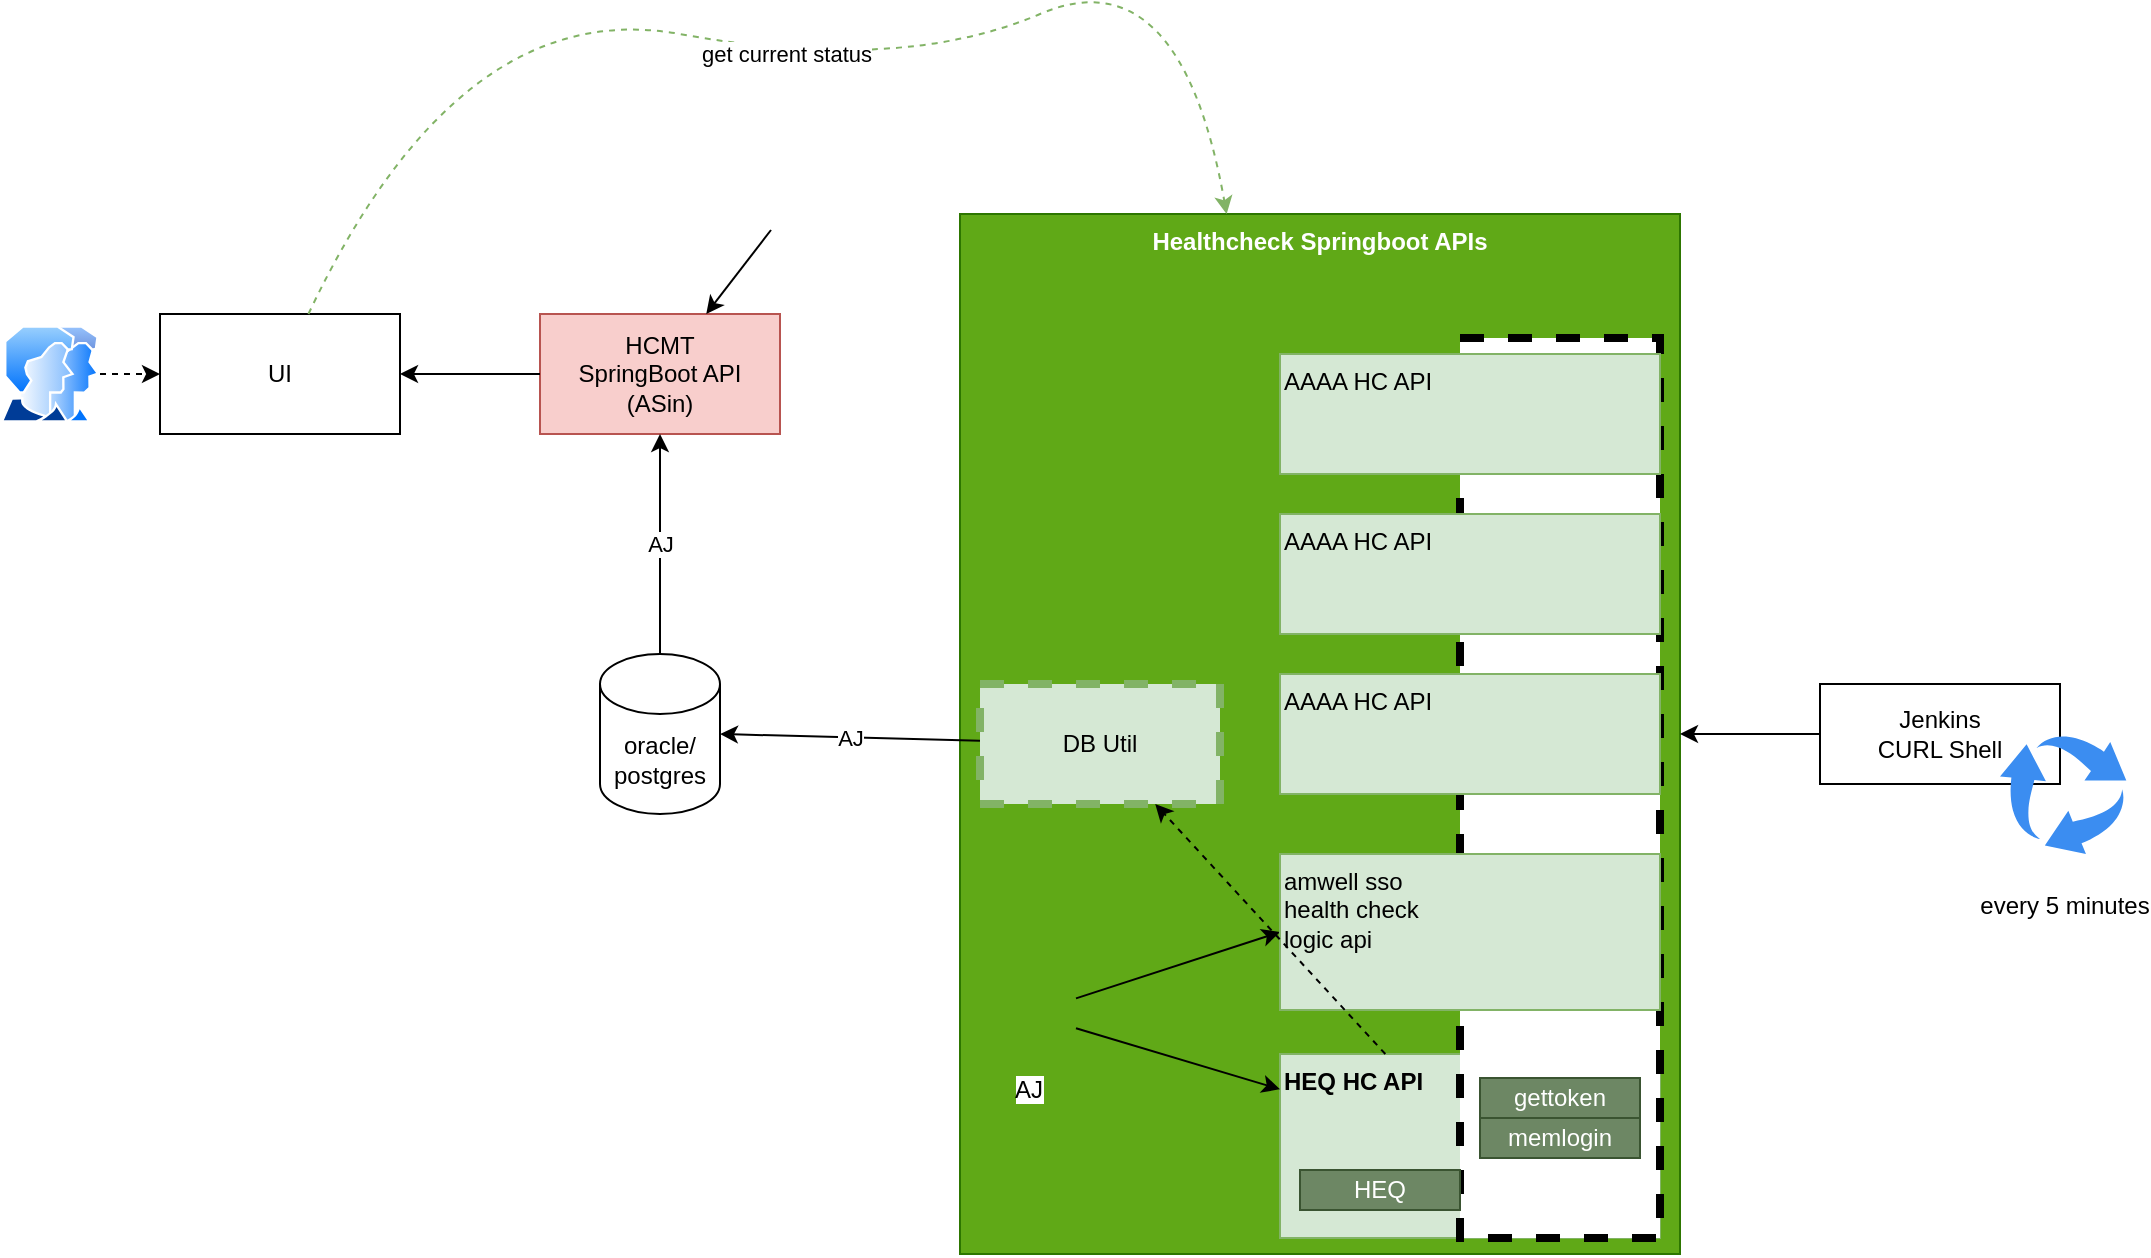 <mxfile version="17.1.3" type="github" pages="2">
  <diagram id="0L9Fg00umyLuJMHlyUDf" name="HCMT">
    <mxGraphModel dx="1974" dy="841" grid="1" gridSize="10" guides="1" tooltips="1" connect="1" arrows="1" fold="1" page="1" pageScale="1" pageWidth="850" pageHeight="1100" math="0" shadow="0">
      <root>
        <mxCell id="0" />
        <mxCell id="1" parent="0" />
        <mxCell id="rSeW_cTTSjzpE_r_Ttbj-1" value="UI" style="rounded=0;whiteSpace=wrap;html=1;" vertex="1" parent="1">
          <mxGeometry x="30" y="200" width="120" height="60" as="geometry" />
        </mxCell>
        <mxCell id="rSeW_cTTSjzpE_r_Ttbj-2" value="HCMT&lt;br&gt;SpringBoot API (ASin)" style="rounded=0;whiteSpace=wrap;html=1;fillColor=#f8cecc;strokeColor=#b85450;" vertex="1" parent="1">
          <mxGeometry x="220" y="200" width="120" height="60" as="geometry" />
        </mxCell>
        <mxCell id="rSeW_cTTSjzpE_r_Ttbj-3" value="Healthcheck Springboot APIs" style="rounded=0;whiteSpace=wrap;html=1;fillColor=#60a917;strokeColor=#2D7600;fontColor=#ffffff;verticalAlign=top;fontStyle=1" vertex="1" parent="1">
          <mxGeometry x="430" y="150" width="360" height="520" as="geometry" />
        </mxCell>
        <mxCell id="rSeW_cTTSjzpE_r_Ttbj-4" value="oracle/&lt;br&gt;postgres" style="shape=cylinder3;whiteSpace=wrap;html=1;boundedLbl=1;backgroundOutline=1;size=15;" vertex="1" parent="1">
          <mxGeometry x="250" y="370" width="60" height="80" as="geometry" />
        </mxCell>
        <mxCell id="rSeW_cTTSjzpE_r_Ttbj-6" value="HEQ HC API" style="rounded=0;whiteSpace=wrap;html=1;fillColor=#d5e8d4;strokeColor=#82b366;verticalAlign=top;align=left;fontStyle=1" vertex="1" parent="1">
          <mxGeometry x="590" y="570" width="190" height="92" as="geometry" />
        </mxCell>
        <mxCell id="rSeW_cTTSjzpE_r_Ttbj-10" value="Jenkins&lt;br&gt;CURL Shell" style="rounded=0;whiteSpace=wrap;html=1;" vertex="1" parent="1">
          <mxGeometry x="860" y="385" width="120" height="50" as="geometry" />
        </mxCell>
        <mxCell id="rSeW_cTTSjzpE_r_Ttbj-11" value="&lt;br&gt;&lt;br&gt;&lt;br&gt;&lt;br&gt;&lt;br&gt;every 5 minutes" style="sketch=0;html=1;aspect=fixed;strokeColor=none;shadow=0;align=center;verticalAlign=top;fillColor=#3B8DF1;shape=mxgraph.gcp2.arrow_cycle" vertex="1" parent="1">
          <mxGeometry x="950" y="410" width="63.16" height="60" as="geometry" />
        </mxCell>
        <mxCell id="rSeW_cTTSjzpE_r_Ttbj-12" value="" style="shape=image;html=1;verticalAlign=top;verticalLabelPosition=bottom;labelBackgroundColor=#ffffff;imageAspect=0;aspect=fixed;image=https://cdn4.iconfinder.com/data/icons/socialcones/508/Gitlab-128.png" vertex="1" parent="1">
          <mxGeometry x="330" y="110" width="48" height="48" as="geometry" />
        </mxCell>
        <mxCell id="rSeW_cTTSjzpE_r_Ttbj-13" value="" style="endArrow=classic;html=1;rounded=0;" edge="1" parent="1" source="rSeW_cTTSjzpE_r_Ttbj-12" target="rSeW_cTTSjzpE_r_Ttbj-2">
          <mxGeometry width="50" height="50" relative="1" as="geometry">
            <mxPoint x="400" y="430" as="sourcePoint" />
            <mxPoint x="450" y="380" as="targetPoint" />
          </mxGeometry>
        </mxCell>
        <mxCell id="rSeW_cTTSjzpE_r_Ttbj-14" value="AJ" style="shape=image;html=1;verticalAlign=top;verticalLabelPosition=bottom;labelBackgroundColor=#ffffff;imageAspect=0;aspect=fixed;image=https://cdn4.iconfinder.com/data/icons/socialcones/508/Gitlab-128.png" vertex="1" parent="1">
          <mxGeometry x="440" y="526" width="48" height="48" as="geometry" />
        </mxCell>
        <mxCell id="rSeW_cTTSjzpE_r_Ttbj-15" value="" style="endArrow=classic;html=1;rounded=0;" edge="1" parent="1" source="rSeW_cTTSjzpE_r_Ttbj-14" target="rSeW_cTTSjzpE_r_Ttbj-6">
          <mxGeometry width="50" height="50" relative="1" as="geometry">
            <mxPoint x="400" y="430" as="sourcePoint" />
            <mxPoint x="450" y="380" as="targetPoint" />
          </mxGeometry>
        </mxCell>
        <mxCell id="rSeW_cTTSjzpE_r_Ttbj-16" value="" style="endArrow=classic;html=1;rounded=0;entryX=0;entryY=0.5;entryDx=0;entryDy=0;" edge="1" parent="1" source="rSeW_cTTSjzpE_r_Ttbj-14" target="rSeW_cTTSjzpE_r_Ttbj-5">
          <mxGeometry width="50" height="50" relative="1" as="geometry">
            <mxPoint x="568" y="495.077" as="sourcePoint" />
            <mxPoint x="640" y="492.308" as="targetPoint" />
          </mxGeometry>
        </mxCell>
        <mxCell id="rSeW_cTTSjzpE_r_Ttbj-19" value="get current status" style="curved=1;endArrow=classic;html=1;rounded=0;fillColor=#d5e8d4;strokeColor=#82b366;dashed=1;" edge="1" parent="1" source="rSeW_cTTSjzpE_r_Ttbj-1" target="rSeW_cTTSjzpE_r_Ttbj-3">
          <mxGeometry width="50" height="50" relative="1" as="geometry">
            <mxPoint x="400" y="430" as="sourcePoint" />
            <mxPoint x="450" y="380" as="targetPoint" />
            <Array as="points">
              <mxPoint x="180" y="40" />
              <mxPoint x="400" y="80" />
              <mxPoint x="540" y="20" />
            </Array>
          </mxGeometry>
        </mxCell>
        <mxCell id="rSeW_cTTSjzpE_r_Ttbj-31" value="" style="rounded=0;whiteSpace=wrap;html=1;dashed=1;strokeWidth=4;" vertex="1" parent="1">
          <mxGeometry x="680" y="212" width="100" height="450" as="geometry" />
        </mxCell>
        <mxCell id="rSeW_cTTSjzpE_r_Ttbj-21" value="AJ" style="endArrow=classic;html=1;rounded=0;entryX=1;entryY=0.5;entryDx=0;entryDy=0;entryPerimeter=0;" edge="1" parent="1" source="rSeW_cTTSjzpE_r_Ttbj-34" target="rSeW_cTTSjzpE_r_Ttbj-4">
          <mxGeometry width="50" height="50" relative="1" as="geometry">
            <mxPoint x="400" y="430" as="sourcePoint" />
            <mxPoint x="450" y="380" as="targetPoint" />
          </mxGeometry>
        </mxCell>
        <mxCell id="rSeW_cTTSjzpE_r_Ttbj-22" value="" style="endArrow=classic;html=1;rounded=0;entryX=1;entryY=0.5;entryDx=0;entryDy=0;exitX=0;exitY=0.5;exitDx=0;exitDy=0;" edge="1" parent="1" source="rSeW_cTTSjzpE_r_Ttbj-10" target="rSeW_cTTSjzpE_r_Ttbj-3">
          <mxGeometry width="50" height="50" relative="1" as="geometry">
            <mxPoint x="400" y="430" as="sourcePoint" />
            <mxPoint x="450" y="380" as="targetPoint" />
          </mxGeometry>
        </mxCell>
        <mxCell id="rSeW_cTTSjzpE_r_Ttbj-23" value="AJ" style="endArrow=classic;html=1;rounded=0;" edge="1" parent="1" source="rSeW_cTTSjzpE_r_Ttbj-4" target="rSeW_cTTSjzpE_r_Ttbj-2">
          <mxGeometry width="50" height="50" relative="1" as="geometry">
            <mxPoint x="400" y="430" as="sourcePoint" />
            <mxPoint x="450" y="380" as="targetPoint" />
          </mxGeometry>
        </mxCell>
        <mxCell id="rSeW_cTTSjzpE_r_Ttbj-24" value="" style="endArrow=classic;html=1;rounded=0;entryX=1;entryY=0.5;entryDx=0;entryDy=0;exitX=0;exitY=0.5;exitDx=0;exitDy=0;" edge="1" parent="1" source="rSeW_cTTSjzpE_r_Ttbj-2" target="rSeW_cTTSjzpE_r_Ttbj-1">
          <mxGeometry width="50" height="50" relative="1" as="geometry">
            <mxPoint x="400" y="430" as="sourcePoint" />
            <mxPoint x="450" y="380" as="targetPoint" />
          </mxGeometry>
        </mxCell>
        <mxCell id="rSeW_cTTSjzpE_r_Ttbj-25" value="gettoken" style="rounded=0;whiteSpace=wrap;html=1;fillColor=#6d8764;fontColor=#ffffff;strokeColor=#3A5431;" vertex="1" parent="1">
          <mxGeometry x="690" y="582" width="80" height="20" as="geometry" />
        </mxCell>
        <mxCell id="rSeW_cTTSjzpE_r_Ttbj-26" value="memlogin" style="rounded=0;whiteSpace=wrap;html=1;fillColor=#6d8764;fontColor=#ffffff;strokeColor=#3A5431;" vertex="1" parent="1">
          <mxGeometry x="690" y="602" width="80" height="20" as="geometry" />
        </mxCell>
        <mxCell id="rSeW_cTTSjzpE_r_Ttbj-27" value="HEQ" style="rounded=0;whiteSpace=wrap;html=1;fillColor=#6d8764;fontColor=#ffffff;strokeColor=#3A5431;" vertex="1" parent="1">
          <mxGeometry x="600" y="628" width="80" height="20" as="geometry" />
        </mxCell>
        <mxCell id="rSeW_cTTSjzpE_r_Ttbj-29" value="AAAA HC API" style="rounded=0;whiteSpace=wrap;html=1;fillColor=#d5e8d4;strokeColor=#82b366;verticalAlign=top;align=left;" vertex="1" parent="1">
          <mxGeometry x="590" y="300" width="190" height="60" as="geometry" />
        </mxCell>
        <mxCell id="rSeW_cTTSjzpE_r_Ttbj-30" value="AAAA HC API" style="rounded=0;whiteSpace=wrap;html=1;fillColor=#d5e8d4;strokeColor=#82b366;verticalAlign=top;align=left;" vertex="1" parent="1">
          <mxGeometry x="590" y="220" width="190" height="60" as="geometry" />
        </mxCell>
        <mxCell id="rSeW_cTTSjzpE_r_Ttbj-32" value="" style="aspect=fixed;perimeter=ellipsePerimeter;html=1;align=center;shadow=0;dashed=0;spacingTop=3;image;image=img/lib/active_directory/user_accounts.svg;strokeWidth=4;fillColor=none;gradientColor=none;" vertex="1" parent="1">
          <mxGeometry x="-50" y="205.75" width="50" height="48.5" as="geometry" />
        </mxCell>
        <mxCell id="rSeW_cTTSjzpE_r_Ttbj-33" value="" style="endArrow=classic;html=1;rounded=0;dashed=1;" edge="1" parent="1" source="rSeW_cTTSjzpE_r_Ttbj-32" target="rSeW_cTTSjzpE_r_Ttbj-1">
          <mxGeometry width="50" height="50" relative="1" as="geometry">
            <mxPoint x="520" y="430" as="sourcePoint" />
            <mxPoint x="570" y="380" as="targetPoint" />
          </mxGeometry>
        </mxCell>
        <mxCell id="rSeW_cTTSjzpE_r_Ttbj-7" value="AAAA HC API" style="rounded=0;whiteSpace=wrap;html=1;fillColor=#d5e8d4;strokeColor=#82b366;verticalAlign=top;align=left;" vertex="1" parent="1">
          <mxGeometry x="590" y="380" width="190" height="60" as="geometry" />
        </mxCell>
        <mxCell id="rSeW_cTTSjzpE_r_Ttbj-5" value="amwell sso&amp;nbsp;&lt;br&gt;health check&lt;br&gt;logic api" style="rounded=0;whiteSpace=wrap;html=1;fillColor=#d5e8d4;strokeColor=#82b366;verticalAlign=top;align=left;" vertex="1" parent="1">
          <mxGeometry x="590" y="470" width="190" height="78" as="geometry" />
        </mxCell>
        <mxCell id="rSeW_cTTSjzpE_r_Ttbj-34" value="DB Util" style="rounded=0;whiteSpace=wrap;html=1;dashed=1;strokeWidth=4;fillColor=#d5e8d4;strokeColor=#82b366;" vertex="1" parent="1">
          <mxGeometry x="440" y="385" width="120" height="60" as="geometry" />
        </mxCell>
        <mxCell id="rSeW_cTTSjzpE_r_Ttbj-35" value="" style="endArrow=classic;html=1;rounded=0;dashed=1;" edge="1" parent="1" source="rSeW_cTTSjzpE_r_Ttbj-6" target="rSeW_cTTSjzpE_r_Ttbj-34">
          <mxGeometry width="50" height="50" relative="1" as="geometry">
            <mxPoint x="450" y="430" as="sourcePoint" />
            <mxPoint x="500" y="380" as="targetPoint" />
          </mxGeometry>
        </mxCell>
      </root>
    </mxGraphModel>
  </diagram>
  <diagram id="Mmxpbf1JdyFrKV1Dd0FB" name="LEMT">
    <mxGraphModel dx="1749" dy="673" grid="1" gridSize="10" guides="1" tooltips="1" connect="1" arrows="1" fold="1" page="1" pageScale="1" pageWidth="850" pageHeight="1100" math="0" shadow="0">
      <root>
        <mxCell id="bVva47EWJvNujpDzpb49-0" />
        <mxCell id="bVva47EWJvNujpDzpb49-1" parent="bVva47EWJvNujpDzpb49-0" />
        <mxCell id="bVva47EWJvNujpDzpb49-18" value="Py Simplifier" style="shape=process;whiteSpace=wrap;html=1;backgroundOutline=1;strokeWidth=1;fillColor=#dae8fc;verticalAlign=top;fontStyle=1;strokeColor=#6c8ebf;" vertex="1" parent="bVva47EWJvNujpDzpb49-1">
          <mxGeometry x="480" y="208.5" width="120" height="81.5" as="geometry" />
        </mxCell>
        <mxCell id="bVva47EWJvNujpDzpb49-2" value="UI" style="rounded=0;whiteSpace=wrap;html=1;strokeWidth=1;fillColor=none;gradientColor=none;verticalAlign=top;align=center;fontStyle=1" vertex="1" parent="bVva47EWJvNujpDzpb49-1">
          <mxGeometry x="-100" y="120" width="120" height="270" as="geometry" />
        </mxCell>
        <mxCell id="bVva47EWJvNujpDzpb49-3" value="Phython API" style="rounded=0;whiteSpace=wrap;html=1;strokeWidth=1;fillColor=none;gradientColor=none;verticalAlign=top;fontStyle=1" vertex="1" parent="bVva47EWJvNujpDzpb49-1">
          <mxGeometry x="80" y="120" width="120" height="270" as="geometry" />
        </mxCell>
        <mxCell id="bVva47EWJvNujpDzpb49-13" value="" style="sketch=0;pointerEvents=1;shadow=0;dashed=0;html=1;strokeColor=none;fillColor=#434445;aspect=fixed;labelPosition=center;verticalLabelPosition=bottom;verticalAlign=top;align=center;outlineConnect=0;shape=mxgraph.vvd.log_files;" vertex="1" parent="bVva47EWJvNujpDzpb49-1">
          <mxGeometry x="251" y="256.5" width="28" height="35" as="geometry" />
        </mxCell>
        <mxCell id="bVva47EWJvNujpDzpb49-14" value="" style="sketch=0;pointerEvents=1;shadow=0;dashed=0;html=1;strokeColor=none;fillColor=#434445;aspect=fixed;labelPosition=center;verticalLabelPosition=bottom;verticalAlign=top;align=center;outlineConnect=0;shape=mxgraph.vvd.log_files;" vertex="1" parent="bVva47EWJvNujpDzpb49-1">
          <mxGeometry x="291" y="291.5" width="28" height="35" as="geometry" />
        </mxCell>
        <mxCell id="bVva47EWJvNujpDzpb49-15" value="" style="sketch=0;pointerEvents=1;shadow=0;dashed=0;html=1;strokeColor=none;fillColor=#434445;aspect=fixed;labelPosition=center;verticalLabelPosition=bottom;verticalAlign=top;align=center;outlineConnect=0;shape=mxgraph.vvd.log_files;" vertex="1" parent="bVva47EWJvNujpDzpb49-1">
          <mxGeometry x="251" y="311.5" width="28" height="35" as="geometry" />
        </mxCell>
        <mxCell id="bVva47EWJvNujpDzpb49-16" value="" style="sketch=0;pointerEvents=1;shadow=0;dashed=0;html=1;strokeColor=none;fillColor=#434445;aspect=fixed;labelPosition=center;verticalLabelPosition=bottom;verticalAlign=top;align=center;outlineConnect=0;shape=mxgraph.vvd.log_files;" vertex="1" parent="bVva47EWJvNujpDzpb49-1">
          <mxGeometry x="291" y="349" width="28" height="35" as="geometry" />
        </mxCell>
        <mxCell id="bVva47EWJvNujpDzpb49-17" value="CRON&lt;br&gt;downloader" style="shape=process;whiteSpace=wrap;html=1;backgroundOutline=1;strokeWidth=1;fillColor=#d5e8d4;strokeColor=#82b366;" vertex="1" parent="bVva47EWJvNujpDzpb49-1">
          <mxGeometry x="480" y="290.75" width="120" height="60" as="geometry" />
        </mxCell>
        <mxCell id="bVva47EWJvNujpDzpb49-19" value="IIB Server" style="rounded=0;whiteSpace=wrap;html=1;strokeWidth=1;fillColor=none;gradientColor=none;verticalAlign=top;fontStyle=1" vertex="1" parent="bVva47EWJvNujpDzpb49-1">
          <mxGeometry x="710" y="125" width="100" height="210" as="geometry" />
        </mxCell>
        <mxCell id="bVva47EWJvNujpDzpb49-20" value="" style="sketch=0;pointerEvents=1;shadow=0;dashed=0;html=1;strokeColor=none;fillColor=#434445;aspect=fixed;labelPosition=center;verticalLabelPosition=bottom;verticalAlign=top;align=center;outlineConnect=0;shape=mxgraph.vvd.log_files;" vertex="1" parent="bVva47EWJvNujpDzpb49-1">
          <mxGeometry x="726" y="165" width="28" height="35" as="geometry" />
        </mxCell>
        <mxCell id="bVva47EWJvNujpDzpb49-21" value="" style="sketch=0;pointerEvents=1;shadow=0;dashed=0;html=1;strokeColor=none;fillColor=#434445;aspect=fixed;labelPosition=center;verticalLabelPosition=bottom;verticalAlign=top;align=center;outlineConnect=0;shape=mxgraph.vvd.log_files;" vertex="1" parent="bVva47EWJvNujpDzpb49-1">
          <mxGeometry x="766" y="200" width="28" height="35" as="geometry" />
        </mxCell>
        <mxCell id="bVva47EWJvNujpDzpb49-22" value="" style="sketch=0;pointerEvents=1;shadow=0;dashed=0;html=1;strokeColor=none;fillColor=#434445;aspect=fixed;labelPosition=center;verticalLabelPosition=bottom;verticalAlign=top;align=center;outlineConnect=0;shape=mxgraph.vvd.log_files;" vertex="1" parent="bVva47EWJvNujpDzpb49-1">
          <mxGeometry x="726" y="220" width="28" height="35" as="geometry" />
        </mxCell>
        <mxCell id="bVva47EWJvNujpDzpb49-23" value="" style="sketch=0;pointerEvents=1;shadow=0;dashed=0;html=1;strokeColor=none;fillColor=#434445;aspect=fixed;labelPosition=center;verticalLabelPosition=bottom;verticalAlign=top;align=center;outlineConnect=0;shape=mxgraph.vvd.log_files;" vertex="1" parent="bVva47EWJvNujpDzpb49-1">
          <mxGeometry x="766" y="257.5" width="28" height="35" as="geometry" />
        </mxCell>
        <mxCell id="bVva47EWJvNujpDzpb49-24" value="&lt;br&gt;&lt;br&gt;Every 15 minutes" style="sketch=0;html=1;aspect=fixed;strokeColor=none;shadow=0;align=center;verticalAlign=top;fillColor=#3B8DF1;shape=mxgraph.gcp2.arrow_cycle" vertex="1" parent="bVva47EWJvNujpDzpb49-1">
          <mxGeometry x="580" y="335" width="31.58" height="30" as="geometry" />
        </mxCell>
        <mxCell id="bVva47EWJvNujpDzpb49-25" value="" style="endArrow=classic;html=1;rounded=0;dashed=1;exitX=0;exitY=0.5;exitDx=0;exitDy=0;entryX=1;entryY=0.5;entryDx=0;entryDy=0;" edge="1" parent="bVva47EWJvNujpDzpb49-1" source="bVva47EWJvNujpDzpb49-19" target="bVva47EWJvNujpDzpb49-17">
          <mxGeometry width="50" height="50" relative="1" as="geometry">
            <mxPoint x="510" y="505" as="sourcePoint" />
            <mxPoint x="670" y="225" as="targetPoint" />
          </mxGeometry>
        </mxCell>
        <mxCell id="bVva47EWJvNujpDzpb49-26" value="" style="endArrow=classic;html=1;rounded=0;dashed=1;exitX=0;exitY=0.5;exitDx=0;exitDy=0;entryX=1;entryY=0.5;entryDx=0;entryDy=0;fillColor=#008a00;strokeColor=#005700;" edge="1" parent="bVva47EWJvNujpDzpb49-1" source="bVva47EWJvNujpDzpb49-17" target="TsjncPqA7fYqnxqj1fCa-0">
          <mxGeometry width="50" height="50" relative="1" as="geometry">
            <mxPoint x="690" y="245" as="sourcePoint" />
            <mxPoint x="650" y="240" as="targetPoint" />
          </mxGeometry>
        </mxCell>
        <mxCell id="bVva47EWJvNujpDzpb49-27" value="" style="endArrow=classic;html=1;rounded=0;dashed=1;exitX=0;exitY=0.5;exitDx=0;exitDy=0;entryX=1;entryY=0.5;entryDx=0;entryDy=0;fillColor=#0050ef;strokeColor=#001DBC;" edge="1" parent="bVva47EWJvNujpDzpb49-1" source="bVva47EWJvNujpDzpb49-18" target="bVva47EWJvNujpDzpb49-4">
          <mxGeometry width="50" height="50" relative="1" as="geometry">
            <mxPoint x="530" y="205" as="sourcePoint" />
            <mxPoint x="490" y="215" as="targetPoint" />
          </mxGeometry>
        </mxCell>
        <mxCell id="bVva47EWJvNujpDzpb49-28" value="" style="endArrow=classic;html=1;rounded=0;dashed=1;entryX=0;entryY=0.5;entryDx=0;entryDy=0;exitX=1;exitY=0.5;exitDx=0;exitDy=0;" edge="1" parent="bVva47EWJvNujpDzpb49-1" source="bVva47EWJvNujpDzpb49-36" target="bVva47EWJvNujpDzpb49-4">
          <mxGeometry width="50" height="50" relative="1" as="geometry">
            <mxPoint x="230" y="210" as="sourcePoint" />
            <mxPoint x="330" y="185" as="targetPoint" />
          </mxGeometry>
        </mxCell>
        <mxCell id="bVva47EWJvNujpDzpb49-29" value="" style="endArrow=classic;html=1;rounded=0;dashed=1;exitX=0;exitY=0.5;exitDx=0;exitDy=0;entryX=1;entryY=0.5;entryDx=0;entryDy=0;" edge="1" parent="bVva47EWJvNujpDzpb49-1" source="bVva47EWJvNujpDzpb49-37" target="bVva47EWJvNujpDzpb49-35">
          <mxGeometry width="50" height="50" relative="1" as="geometry">
            <mxPoint x="240" y="185" as="sourcePoint" />
            <mxPoint x="20" y="160" as="targetPoint" />
          </mxGeometry>
        </mxCell>
        <mxCell id="bVva47EWJvNujpDzpb49-31" value="" style="aspect=fixed;perimeter=ellipsePerimeter;html=1;align=center;shadow=0;dashed=0;spacingTop=3;image;image=img/lib/active_directory/user_accounts.svg;strokeWidth=1;fillColor=none;gradientColor=none;" vertex="1" parent="bVva47EWJvNujpDzpb49-1">
          <mxGeometry x="-220" y="230" width="50" height="48.5" as="geometry" />
        </mxCell>
        <mxCell id="bVva47EWJvNujpDzpb49-32" value="" style="endArrow=classic;html=1;rounded=0;dashed=1;exitX=1;exitY=0.5;exitDx=0;exitDy=0;entryX=0;entryY=0.5;entryDx=0;entryDy=0;" edge="1" parent="bVva47EWJvNujpDzpb49-1" source="bVva47EWJvNujpDzpb49-31" target="bVva47EWJvNujpDzpb49-2">
          <mxGeometry width="50" height="50" relative="1" as="geometry">
            <mxPoint x="460" y="450" as="sourcePoint" />
            <mxPoint x="510" y="400" as="targetPoint" />
          </mxGeometry>
        </mxCell>
        <mxCell id="bVva47EWJvNujpDzpb49-33" value="" style="endArrow=none;dashed=1;html=1;dashPattern=1 3;strokeWidth=2;rounded=0;" edge="1" parent="bVva47EWJvNujpDzpb49-1">
          <mxGeometry width="50" height="50" relative="1" as="geometry">
            <mxPoint x="380" y="402.5" as="sourcePoint" />
            <mxPoint x="380" y="32.5" as="targetPoint" />
          </mxGeometry>
        </mxCell>
        <mxCell id="bVva47EWJvNujpDzpb49-34" value="ERRor" style="rounded=0;whiteSpace=wrap;html=1;strokeWidth=1;fillColor=none;gradientColor=none;" vertex="1" parent="bVva47EWJvNujpDzpb49-1">
          <mxGeometry x="-90" y="155" width="100" height="60" as="geometry" />
        </mxCell>
        <mxCell id="bVva47EWJvNujpDzpb49-35" value="All (err+info)" style="rounded=0;whiteSpace=wrap;html=1;strokeWidth=1;fillColor=none;gradientColor=none;" vertex="1" parent="bVva47EWJvNujpDzpb49-1">
          <mxGeometry x="-90" y="230" width="100" height="60" as="geometry" />
        </mxCell>
        <mxCell id="bVva47EWJvNujpDzpb49-36" value="fetchError (userid, mess)" style="rounded=0;whiteSpace=wrap;html=1;strokeWidth=1;fillColor=none;gradientColor=none;" vertex="1" parent="bVva47EWJvNujpDzpb49-1">
          <mxGeometry x="90" y="155" width="100" height="60" as="geometry" />
        </mxCell>
        <mxCell id="bVva47EWJvNujpDzpb49-37" value="fetchAll (userid, mess)" style="rounded=0;whiteSpace=wrap;html=1;strokeWidth=1;fillColor=none;gradientColor=none;" vertex="1" parent="bVva47EWJvNujpDzpb49-1">
          <mxGeometry x="90" y="230" width="100" height="60" as="geometry" />
        </mxCell>
        <mxCell id="bVva47EWJvNujpDzpb49-38" value="" style="endArrow=classic;html=1;rounded=0;dashed=1;exitX=0;exitY=0.5;exitDx=0;exitDy=0;entryX=1;entryY=0.5;entryDx=0;entryDy=0;" edge="1" parent="bVva47EWJvNujpDzpb49-1" source="bVva47EWJvNujpDzpb49-36" target="bVva47EWJvNujpDzpb49-34">
          <mxGeometry width="50" height="50" relative="1" as="geometry">
            <mxPoint x="100" y="292.5" as="sourcePoint" />
            <mxPoint x="20" y="270" as="targetPoint" />
          </mxGeometry>
        </mxCell>
        <mxCell id="bVva47EWJvNujpDzpb49-41" value="" style="group" vertex="1" connectable="0" parent="bVva47EWJvNujpDzpb49-1">
          <mxGeometry x="240" y="120" width="90" height="120" as="geometry" />
        </mxCell>
        <mxCell id="bVva47EWJvNujpDzpb49-4" value="" style="rounded=0;whiteSpace=wrap;html=1;strokeWidth=1;fillColor=none;gradientColor=none;" vertex="1" parent="bVva47EWJvNujpDzpb49-41">
          <mxGeometry width="90" height="120" as="geometry" />
        </mxCell>
        <mxCell id="bVva47EWJvNujpDzpb49-5" value="" style="shape=image;html=1;verticalAlign=top;verticalLabelPosition=bottom;labelBackgroundColor=#ffffff;imageAspect=0;aspect=fixed;image=https://cdn1.iconfinder.com/data/icons/bootstrap-vol-3/16/filetype-csv-128.png;strokeWidth=1;fillColor=none;gradientColor=none;" vertex="1" parent="bVva47EWJvNujpDzpb49-41">
          <mxGeometry x="10" y="8.451" width="27.042" height="27.042" as="geometry" />
        </mxCell>
        <mxCell id="bVva47EWJvNujpDzpb49-6" value="" style="shape=image;html=1;verticalAlign=top;verticalLabelPosition=bottom;labelBackgroundColor=#ffffff;imageAspect=0;aspect=fixed;image=https://cdn1.iconfinder.com/data/icons/bootstrap-vol-3/16/filetype-csv-128.png;strokeWidth=1;fillColor=none;gradientColor=none;" vertex="1" parent="bVva47EWJvNujpDzpb49-41">
          <mxGeometry x="10" y="49.014" width="27.042" height="27.042" as="geometry" />
        </mxCell>
        <mxCell id="bVva47EWJvNujpDzpb49-8" value="" style="shape=image;html=1;verticalAlign=top;verticalLabelPosition=bottom;labelBackgroundColor=#ffffff;imageAspect=0;aspect=fixed;image=https://cdn3.iconfinder.com/data/icons/cad-database-presentation-spreadsheet-vector-fil-2/512/19-128.png;strokeWidth=1;fillColor=none;gradientColor=none;" vertex="1" parent="bVva47EWJvNujpDzpb49-41">
          <mxGeometry x="50" y="11.831" width="20.282" height="20.282" as="geometry" />
        </mxCell>
        <mxCell id="bVva47EWJvNujpDzpb49-9" value="" style="shape=image;html=1;verticalAlign=top;verticalLabelPosition=bottom;labelBackgroundColor=#ffffff;imageAspect=0;aspect=fixed;image=https://cdn3.iconfinder.com/data/icons/cad-database-presentation-spreadsheet-vector-fil-2/512/19-128.png;strokeWidth=1;fillColor=none;gradientColor=none;" vertex="1" parent="bVva47EWJvNujpDzpb49-41">
          <mxGeometry x="50" y="52.394" width="20.282" height="20.282" as="geometry" />
        </mxCell>
        <mxCell id="TsjncPqA7fYqnxqj1fCa-0" value="" style="rounded=0;whiteSpace=wrap;html=1;strokeWidth=1;fillColor=none;gradientColor=none;" vertex="1" parent="bVva47EWJvNujpDzpb49-1">
          <mxGeometry x="240" y="251.5" width="90" height="138.5" as="geometry" />
        </mxCell>
        <mxCell id="TsjncPqA7fYqnxqj1fCa-5" value="" style="endArrow=classic;html=1;rounded=0;dashed=1;entryX=0;entryY=0.5;entryDx=0;entryDy=0;exitX=1;exitY=0.5;exitDx=0;exitDy=0;" edge="1" parent="bVva47EWJvNujpDzpb49-1" source="bVva47EWJvNujpDzpb49-37" target="TsjncPqA7fYqnxqj1fCa-0">
          <mxGeometry width="50" height="50" relative="1" as="geometry">
            <mxPoint x="210" y="340" as="sourcePoint" />
            <mxPoint x="340" y="190" as="targetPoint" />
          </mxGeometry>
        </mxCell>
        <mxCell id="TsjncPqA7fYqnxqj1fCa-6" value="" style="endArrow=classic;html=1;rounded=0;dashed=1;exitX=1;exitY=0.5;exitDx=0;exitDy=0;fillColor=#0050ef;strokeColor=#001DBC;" edge="1" parent="bVva47EWJvNujpDzpb49-1" source="TsjncPqA7fYqnxqj1fCa-0" target="bVva47EWJvNujpDzpb49-18">
          <mxGeometry width="50" height="50" relative="1" as="geometry">
            <mxPoint x="200" y="320" as="sourcePoint" />
            <mxPoint x="250" y="270" as="targetPoint" />
            <Array as="points">
              <mxPoint x="410" y="270" />
            </Array>
          </mxGeometry>
        </mxCell>
      </root>
    </mxGraphModel>
  </diagram>
</mxfile>

